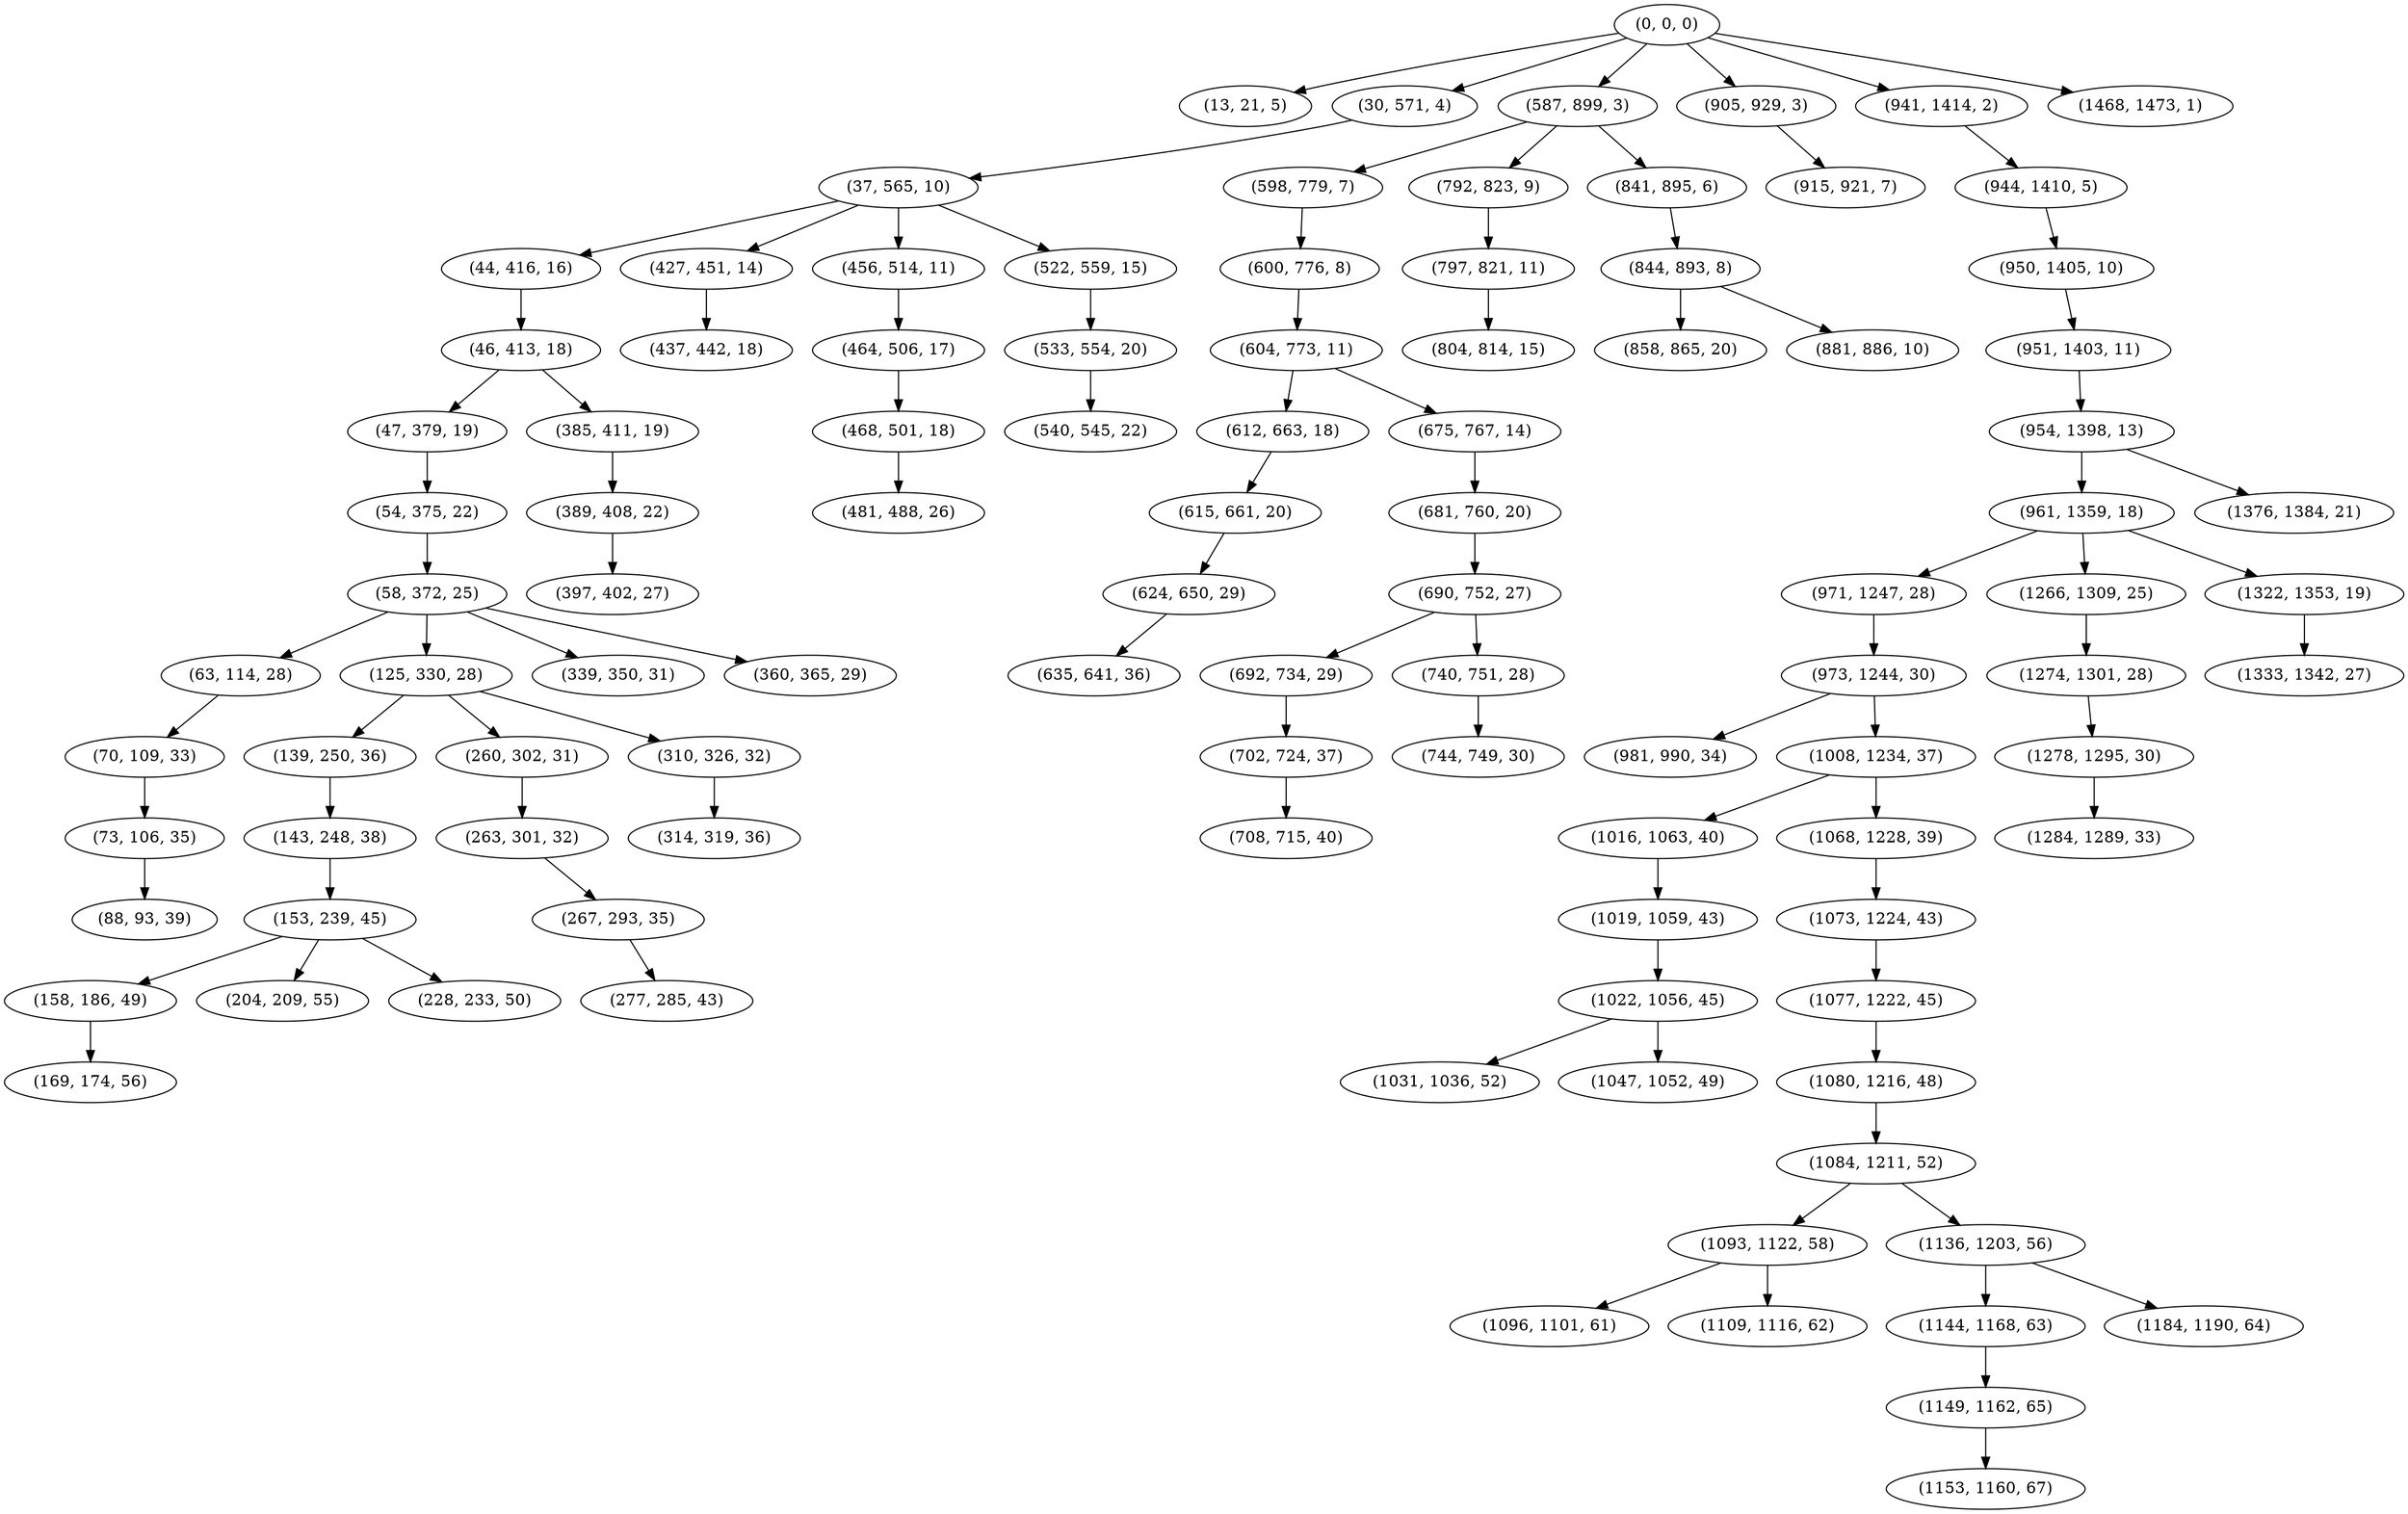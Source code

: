 digraph tree {
    "(0, 0, 0)";
    "(13, 21, 5)";
    "(30, 571, 4)";
    "(37, 565, 10)";
    "(44, 416, 16)";
    "(46, 413, 18)";
    "(47, 379, 19)";
    "(54, 375, 22)";
    "(58, 372, 25)";
    "(63, 114, 28)";
    "(70, 109, 33)";
    "(73, 106, 35)";
    "(88, 93, 39)";
    "(125, 330, 28)";
    "(139, 250, 36)";
    "(143, 248, 38)";
    "(153, 239, 45)";
    "(158, 186, 49)";
    "(169, 174, 56)";
    "(204, 209, 55)";
    "(228, 233, 50)";
    "(260, 302, 31)";
    "(263, 301, 32)";
    "(267, 293, 35)";
    "(277, 285, 43)";
    "(310, 326, 32)";
    "(314, 319, 36)";
    "(339, 350, 31)";
    "(360, 365, 29)";
    "(385, 411, 19)";
    "(389, 408, 22)";
    "(397, 402, 27)";
    "(427, 451, 14)";
    "(437, 442, 18)";
    "(456, 514, 11)";
    "(464, 506, 17)";
    "(468, 501, 18)";
    "(481, 488, 26)";
    "(522, 559, 15)";
    "(533, 554, 20)";
    "(540, 545, 22)";
    "(587, 899, 3)";
    "(598, 779, 7)";
    "(600, 776, 8)";
    "(604, 773, 11)";
    "(612, 663, 18)";
    "(615, 661, 20)";
    "(624, 650, 29)";
    "(635, 641, 36)";
    "(675, 767, 14)";
    "(681, 760, 20)";
    "(690, 752, 27)";
    "(692, 734, 29)";
    "(702, 724, 37)";
    "(708, 715, 40)";
    "(740, 751, 28)";
    "(744, 749, 30)";
    "(792, 823, 9)";
    "(797, 821, 11)";
    "(804, 814, 15)";
    "(841, 895, 6)";
    "(844, 893, 8)";
    "(858, 865, 20)";
    "(881, 886, 10)";
    "(905, 929, 3)";
    "(915, 921, 7)";
    "(941, 1414, 2)";
    "(944, 1410, 5)";
    "(950, 1405, 10)";
    "(951, 1403, 11)";
    "(954, 1398, 13)";
    "(961, 1359, 18)";
    "(971, 1247, 28)";
    "(973, 1244, 30)";
    "(981, 990, 34)";
    "(1008, 1234, 37)";
    "(1016, 1063, 40)";
    "(1019, 1059, 43)";
    "(1022, 1056, 45)";
    "(1031, 1036, 52)";
    "(1047, 1052, 49)";
    "(1068, 1228, 39)";
    "(1073, 1224, 43)";
    "(1077, 1222, 45)";
    "(1080, 1216, 48)";
    "(1084, 1211, 52)";
    "(1093, 1122, 58)";
    "(1096, 1101, 61)";
    "(1109, 1116, 62)";
    "(1136, 1203, 56)";
    "(1144, 1168, 63)";
    "(1149, 1162, 65)";
    "(1153, 1160, 67)";
    "(1184, 1190, 64)";
    "(1266, 1309, 25)";
    "(1274, 1301, 28)";
    "(1278, 1295, 30)";
    "(1284, 1289, 33)";
    "(1322, 1353, 19)";
    "(1333, 1342, 27)";
    "(1376, 1384, 21)";
    "(1468, 1473, 1)";
    "(0, 0, 0)" -> "(13, 21, 5)";
    "(0, 0, 0)" -> "(30, 571, 4)";
    "(0, 0, 0)" -> "(587, 899, 3)";
    "(0, 0, 0)" -> "(905, 929, 3)";
    "(0, 0, 0)" -> "(941, 1414, 2)";
    "(0, 0, 0)" -> "(1468, 1473, 1)";
    "(30, 571, 4)" -> "(37, 565, 10)";
    "(37, 565, 10)" -> "(44, 416, 16)";
    "(37, 565, 10)" -> "(427, 451, 14)";
    "(37, 565, 10)" -> "(456, 514, 11)";
    "(37, 565, 10)" -> "(522, 559, 15)";
    "(44, 416, 16)" -> "(46, 413, 18)";
    "(46, 413, 18)" -> "(47, 379, 19)";
    "(46, 413, 18)" -> "(385, 411, 19)";
    "(47, 379, 19)" -> "(54, 375, 22)";
    "(54, 375, 22)" -> "(58, 372, 25)";
    "(58, 372, 25)" -> "(63, 114, 28)";
    "(58, 372, 25)" -> "(125, 330, 28)";
    "(58, 372, 25)" -> "(339, 350, 31)";
    "(58, 372, 25)" -> "(360, 365, 29)";
    "(63, 114, 28)" -> "(70, 109, 33)";
    "(70, 109, 33)" -> "(73, 106, 35)";
    "(73, 106, 35)" -> "(88, 93, 39)";
    "(125, 330, 28)" -> "(139, 250, 36)";
    "(125, 330, 28)" -> "(260, 302, 31)";
    "(125, 330, 28)" -> "(310, 326, 32)";
    "(139, 250, 36)" -> "(143, 248, 38)";
    "(143, 248, 38)" -> "(153, 239, 45)";
    "(153, 239, 45)" -> "(158, 186, 49)";
    "(153, 239, 45)" -> "(204, 209, 55)";
    "(153, 239, 45)" -> "(228, 233, 50)";
    "(158, 186, 49)" -> "(169, 174, 56)";
    "(260, 302, 31)" -> "(263, 301, 32)";
    "(263, 301, 32)" -> "(267, 293, 35)";
    "(267, 293, 35)" -> "(277, 285, 43)";
    "(310, 326, 32)" -> "(314, 319, 36)";
    "(385, 411, 19)" -> "(389, 408, 22)";
    "(389, 408, 22)" -> "(397, 402, 27)";
    "(427, 451, 14)" -> "(437, 442, 18)";
    "(456, 514, 11)" -> "(464, 506, 17)";
    "(464, 506, 17)" -> "(468, 501, 18)";
    "(468, 501, 18)" -> "(481, 488, 26)";
    "(522, 559, 15)" -> "(533, 554, 20)";
    "(533, 554, 20)" -> "(540, 545, 22)";
    "(587, 899, 3)" -> "(598, 779, 7)";
    "(587, 899, 3)" -> "(792, 823, 9)";
    "(587, 899, 3)" -> "(841, 895, 6)";
    "(598, 779, 7)" -> "(600, 776, 8)";
    "(600, 776, 8)" -> "(604, 773, 11)";
    "(604, 773, 11)" -> "(612, 663, 18)";
    "(604, 773, 11)" -> "(675, 767, 14)";
    "(612, 663, 18)" -> "(615, 661, 20)";
    "(615, 661, 20)" -> "(624, 650, 29)";
    "(624, 650, 29)" -> "(635, 641, 36)";
    "(675, 767, 14)" -> "(681, 760, 20)";
    "(681, 760, 20)" -> "(690, 752, 27)";
    "(690, 752, 27)" -> "(692, 734, 29)";
    "(690, 752, 27)" -> "(740, 751, 28)";
    "(692, 734, 29)" -> "(702, 724, 37)";
    "(702, 724, 37)" -> "(708, 715, 40)";
    "(740, 751, 28)" -> "(744, 749, 30)";
    "(792, 823, 9)" -> "(797, 821, 11)";
    "(797, 821, 11)" -> "(804, 814, 15)";
    "(841, 895, 6)" -> "(844, 893, 8)";
    "(844, 893, 8)" -> "(858, 865, 20)";
    "(844, 893, 8)" -> "(881, 886, 10)";
    "(905, 929, 3)" -> "(915, 921, 7)";
    "(941, 1414, 2)" -> "(944, 1410, 5)";
    "(944, 1410, 5)" -> "(950, 1405, 10)";
    "(950, 1405, 10)" -> "(951, 1403, 11)";
    "(951, 1403, 11)" -> "(954, 1398, 13)";
    "(954, 1398, 13)" -> "(961, 1359, 18)";
    "(954, 1398, 13)" -> "(1376, 1384, 21)";
    "(961, 1359, 18)" -> "(971, 1247, 28)";
    "(961, 1359, 18)" -> "(1266, 1309, 25)";
    "(961, 1359, 18)" -> "(1322, 1353, 19)";
    "(971, 1247, 28)" -> "(973, 1244, 30)";
    "(973, 1244, 30)" -> "(981, 990, 34)";
    "(973, 1244, 30)" -> "(1008, 1234, 37)";
    "(1008, 1234, 37)" -> "(1016, 1063, 40)";
    "(1008, 1234, 37)" -> "(1068, 1228, 39)";
    "(1016, 1063, 40)" -> "(1019, 1059, 43)";
    "(1019, 1059, 43)" -> "(1022, 1056, 45)";
    "(1022, 1056, 45)" -> "(1031, 1036, 52)";
    "(1022, 1056, 45)" -> "(1047, 1052, 49)";
    "(1068, 1228, 39)" -> "(1073, 1224, 43)";
    "(1073, 1224, 43)" -> "(1077, 1222, 45)";
    "(1077, 1222, 45)" -> "(1080, 1216, 48)";
    "(1080, 1216, 48)" -> "(1084, 1211, 52)";
    "(1084, 1211, 52)" -> "(1093, 1122, 58)";
    "(1084, 1211, 52)" -> "(1136, 1203, 56)";
    "(1093, 1122, 58)" -> "(1096, 1101, 61)";
    "(1093, 1122, 58)" -> "(1109, 1116, 62)";
    "(1136, 1203, 56)" -> "(1144, 1168, 63)";
    "(1136, 1203, 56)" -> "(1184, 1190, 64)";
    "(1144, 1168, 63)" -> "(1149, 1162, 65)";
    "(1149, 1162, 65)" -> "(1153, 1160, 67)";
    "(1266, 1309, 25)" -> "(1274, 1301, 28)";
    "(1274, 1301, 28)" -> "(1278, 1295, 30)";
    "(1278, 1295, 30)" -> "(1284, 1289, 33)";
    "(1322, 1353, 19)" -> "(1333, 1342, 27)";
}
